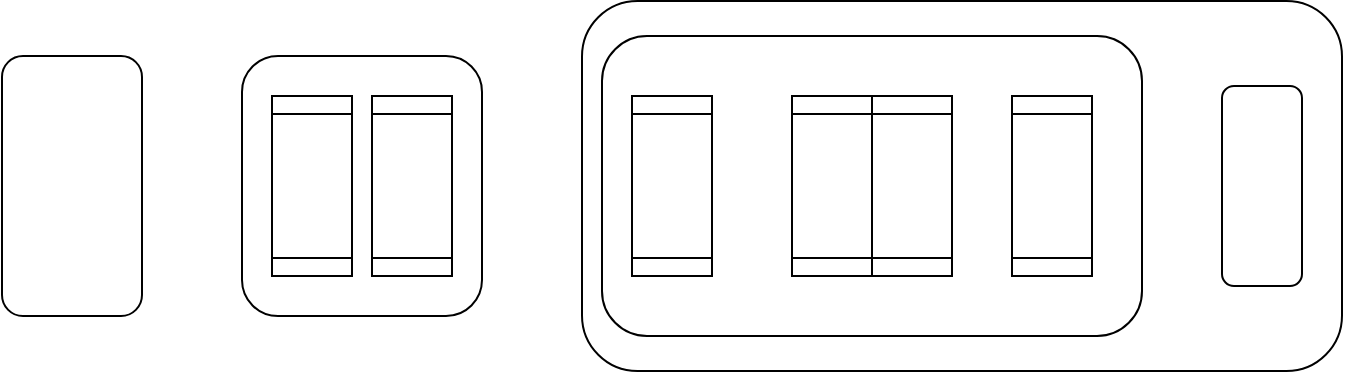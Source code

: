 <mxfile version="23.1.5" type="github">
  <diagram name="第 1 页" id="eZg-0Dp-y20ck0zG51El">
    <mxGraphModel dx="1031" dy="765" grid="1" gridSize="10" guides="1" tooltips="1" connect="1" arrows="1" fold="1" page="1" pageScale="1" pageWidth="827" pageHeight="1169" math="0" shadow="0">
      <root>
        <mxCell id="0" />
        <mxCell id="1" parent="0" />
        <mxCell id="9e6CwdYwOyAPm2Yg1dMi-1" value="" style="rounded=1;whiteSpace=wrap;html=1;" vertex="1" parent="1">
          <mxGeometry x="390" y="82.5" width="380" height="185" as="geometry" />
        </mxCell>
        <mxCell id="9e6CwdYwOyAPm2Yg1dMi-2" value="" style="rounded=1;whiteSpace=wrap;html=1;" vertex="1" parent="1">
          <mxGeometry x="220" y="110" width="120" height="130" as="geometry" />
        </mxCell>
        <mxCell id="9e6CwdYwOyAPm2Yg1dMi-3" value="" style="shape=process;whiteSpace=wrap;html=1;backgroundOutline=1;rotation=90;" vertex="1" parent="1">
          <mxGeometry x="210" y="155" width="90" height="40" as="geometry" />
        </mxCell>
        <mxCell id="9e6CwdYwOyAPm2Yg1dMi-4" value="" style="shape=process;whiteSpace=wrap;html=1;backgroundOutline=1;rotation=90;" vertex="1" parent="1">
          <mxGeometry x="260" y="155" width="90" height="40" as="geometry" />
        </mxCell>
        <mxCell id="9e6CwdYwOyAPm2Yg1dMi-5" value="" style="rounded=1;whiteSpace=wrap;html=1;" vertex="1" parent="1">
          <mxGeometry x="100" y="110" width="70" height="130" as="geometry" />
        </mxCell>
        <mxCell id="9e6CwdYwOyAPm2Yg1dMi-6" value="" style="rounded=1;whiteSpace=wrap;html=1;" vertex="1" parent="1">
          <mxGeometry x="400" y="100" width="270" height="150" as="geometry" />
        </mxCell>
        <mxCell id="9e6CwdYwOyAPm2Yg1dMi-8" value="" style="rounded=1;whiteSpace=wrap;html=1;" vertex="1" parent="1">
          <mxGeometry x="710" y="125" width="40" height="100" as="geometry" />
        </mxCell>
        <mxCell id="9e6CwdYwOyAPm2Yg1dMi-9" value="" style="shape=process;whiteSpace=wrap;html=1;backgroundOutline=1;rotation=90;" vertex="1" parent="1">
          <mxGeometry x="390" y="155" width="90" height="40" as="geometry" />
        </mxCell>
        <mxCell id="9e6CwdYwOyAPm2Yg1dMi-10" value="" style="shape=process;whiteSpace=wrap;html=1;backgroundOutline=1;rotation=90;" vertex="1" parent="1">
          <mxGeometry x="510" y="155" width="90" height="40" as="geometry" />
        </mxCell>
        <mxCell id="9e6CwdYwOyAPm2Yg1dMi-11" value="" style="shape=process;whiteSpace=wrap;html=1;backgroundOutline=1;rotation=90;" vertex="1" parent="1">
          <mxGeometry x="470" y="155" width="90" height="40" as="geometry" />
        </mxCell>
        <mxCell id="9e6CwdYwOyAPm2Yg1dMi-12" value="" style="shape=process;whiteSpace=wrap;html=1;backgroundOutline=1;rotation=90;" vertex="1" parent="1">
          <mxGeometry x="580" y="155" width="90" height="40" as="geometry" />
        </mxCell>
      </root>
    </mxGraphModel>
  </diagram>
</mxfile>
